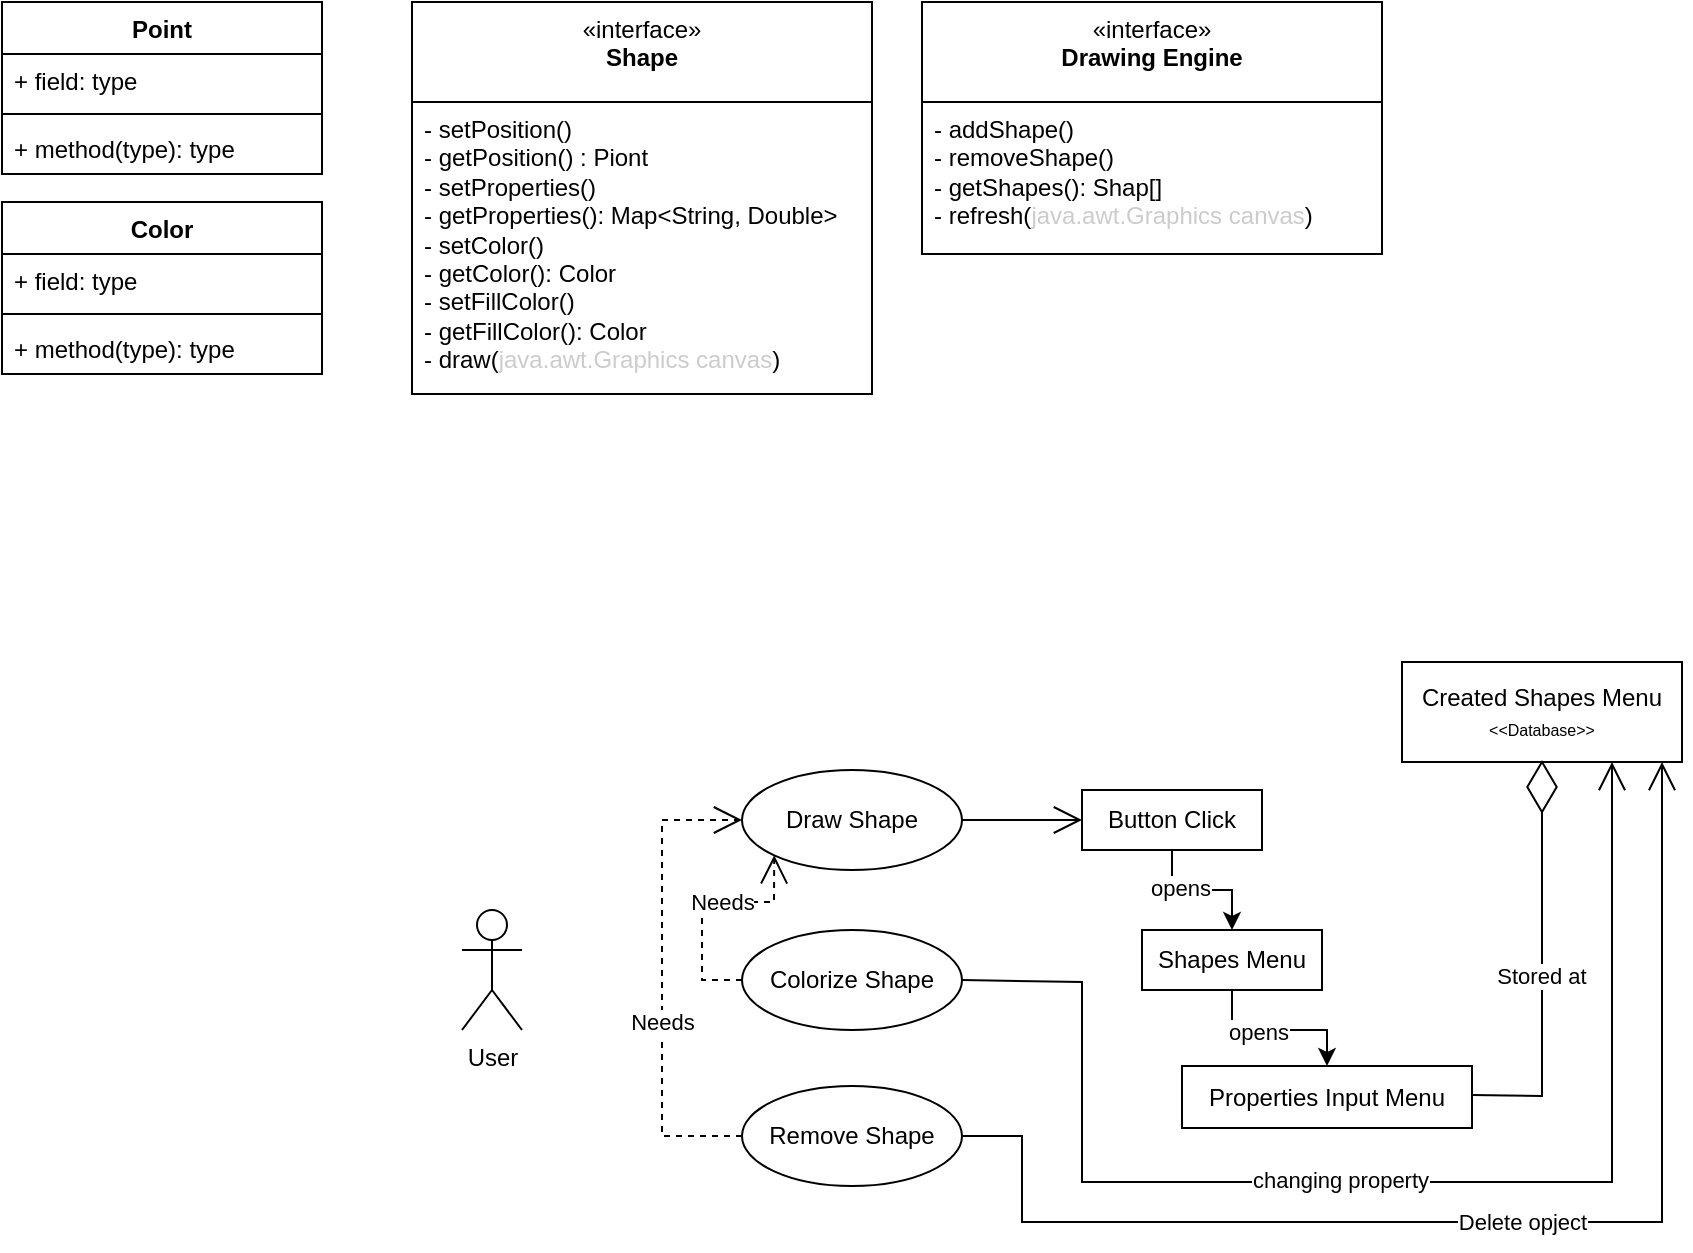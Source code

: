 <mxfile version="24.7.17">
  <diagram name="Page-1" id="pq5xsxD_SMMbnIyq-xD5">
    <mxGraphModel dx="700" dy="414" grid="1" gridSize="10" guides="1" tooltips="1" connect="1" arrows="1" fold="1" page="1" pageScale="1" pageWidth="1169" pageHeight="827" math="0" shadow="0">
      <root>
        <mxCell id="0" />
        <mxCell id="1" parent="0" />
        <mxCell id="RMKf5uSqgGsViAs_e21l-2" value="&lt;div&gt;&lt;span style=&quot;font-weight: 400;&quot;&gt;«interface»&lt;/span&gt;&lt;/div&gt;&lt;div&gt;Shape&lt;/div&gt;" style="swimlane;fontStyle=1;align=center;verticalAlign=top;childLayout=stackLayout;horizontal=1;startSize=50;horizontalStack=0;resizeParent=1;resizeParentMax=0;resizeLast=0;collapsible=1;marginBottom=0;whiteSpace=wrap;html=1;" parent="1" vertex="1">
          <mxGeometry x="425" y="110" width="230" height="196" as="geometry" />
        </mxCell>
        <mxCell id="RMKf5uSqgGsViAs_e21l-5" value="- setPosition()&lt;div&gt;- getPosition() : Piont&lt;/div&gt;&lt;div&gt;- setProperties()&lt;/div&gt;&lt;div&gt;- getProperties(): Map&amp;lt;String, Double&amp;gt;&lt;/div&gt;&lt;div&gt;- setColor()&lt;/div&gt;&lt;div&gt;- getColor(): Color&lt;/div&gt;&lt;div&gt;- setFillColor()&lt;/div&gt;&lt;div&gt;- getFillColor(): Color&lt;br&gt;&lt;/div&gt;&lt;div&gt;- draw(&lt;font color=&quot;#cccccc&quot;&gt;java.awt.Graphics canvas&lt;/font&gt;)&lt;/div&gt;" style="text;strokeColor=none;fillColor=none;align=left;verticalAlign=top;spacingLeft=4;spacingRight=4;overflow=hidden;rotatable=0;points=[[0,0.5],[1,0.5]];portConstraint=eastwest;whiteSpace=wrap;html=1;" parent="RMKf5uSqgGsViAs_e21l-2" vertex="1">
          <mxGeometry y="50" width="230" height="146" as="geometry" />
        </mxCell>
        <mxCell id="RMKf5uSqgGsViAs_e21l-6" value="Point" style="swimlane;fontStyle=1;align=center;verticalAlign=top;childLayout=stackLayout;horizontal=1;startSize=26;horizontalStack=0;resizeParent=1;resizeParentMax=0;resizeLast=0;collapsible=1;marginBottom=0;whiteSpace=wrap;html=1;" parent="1" vertex="1">
          <mxGeometry x="220" y="110" width="160" height="86" as="geometry" />
        </mxCell>
        <mxCell id="RMKf5uSqgGsViAs_e21l-7" value="+ field: type" style="text;strokeColor=none;fillColor=none;align=left;verticalAlign=top;spacingLeft=4;spacingRight=4;overflow=hidden;rotatable=0;points=[[0,0.5],[1,0.5]];portConstraint=eastwest;whiteSpace=wrap;html=1;" parent="RMKf5uSqgGsViAs_e21l-6" vertex="1">
          <mxGeometry y="26" width="160" height="26" as="geometry" />
        </mxCell>
        <mxCell id="RMKf5uSqgGsViAs_e21l-8" value="" style="line;strokeWidth=1;fillColor=none;align=left;verticalAlign=middle;spacingTop=-1;spacingLeft=3;spacingRight=3;rotatable=0;labelPosition=right;points=[];portConstraint=eastwest;strokeColor=inherit;" parent="RMKf5uSqgGsViAs_e21l-6" vertex="1">
          <mxGeometry y="52" width="160" height="8" as="geometry" />
        </mxCell>
        <mxCell id="RMKf5uSqgGsViAs_e21l-9" value="+ method(type): type" style="text;strokeColor=none;fillColor=none;align=left;verticalAlign=top;spacingLeft=4;spacingRight=4;overflow=hidden;rotatable=0;points=[[0,0.5],[1,0.5]];portConstraint=eastwest;whiteSpace=wrap;html=1;" parent="RMKf5uSqgGsViAs_e21l-6" vertex="1">
          <mxGeometry y="60" width="160" height="26" as="geometry" />
        </mxCell>
        <mxCell id="RMKf5uSqgGsViAs_e21l-10" value="Color" style="swimlane;fontStyle=1;align=center;verticalAlign=top;childLayout=stackLayout;horizontal=1;startSize=26;horizontalStack=0;resizeParent=1;resizeParentMax=0;resizeLast=0;collapsible=1;marginBottom=0;whiteSpace=wrap;html=1;" parent="1" vertex="1">
          <mxGeometry x="220" y="210" width="160" height="86" as="geometry" />
        </mxCell>
        <mxCell id="RMKf5uSqgGsViAs_e21l-11" value="+ field: type" style="text;strokeColor=none;fillColor=none;align=left;verticalAlign=top;spacingLeft=4;spacingRight=4;overflow=hidden;rotatable=0;points=[[0,0.5],[1,0.5]];portConstraint=eastwest;whiteSpace=wrap;html=1;" parent="RMKf5uSqgGsViAs_e21l-10" vertex="1">
          <mxGeometry y="26" width="160" height="26" as="geometry" />
        </mxCell>
        <mxCell id="RMKf5uSqgGsViAs_e21l-12" value="" style="line;strokeWidth=1;fillColor=none;align=left;verticalAlign=middle;spacingTop=-1;spacingLeft=3;spacingRight=3;rotatable=0;labelPosition=right;points=[];portConstraint=eastwest;strokeColor=inherit;" parent="RMKf5uSqgGsViAs_e21l-10" vertex="1">
          <mxGeometry y="52" width="160" height="8" as="geometry" />
        </mxCell>
        <mxCell id="RMKf5uSqgGsViAs_e21l-13" value="+ method(type): type" style="text;strokeColor=none;fillColor=none;align=left;verticalAlign=top;spacingLeft=4;spacingRight=4;overflow=hidden;rotatable=0;points=[[0,0.5],[1,0.5]];portConstraint=eastwest;whiteSpace=wrap;html=1;" parent="RMKf5uSqgGsViAs_e21l-10" vertex="1">
          <mxGeometry y="60" width="160" height="26" as="geometry" />
        </mxCell>
        <mxCell id="RMKf5uSqgGsViAs_e21l-17" value="&lt;span style=&quot;font-weight: 400;&quot;&gt;«interface»&lt;/span&gt;&lt;br style=&quot;font-weight: 400;&quot;&gt;&lt;b&gt;Drawing Engine&lt;/b&gt;" style="swimlane;fontStyle=1;align=center;verticalAlign=top;childLayout=stackLayout;horizontal=1;startSize=50;horizontalStack=0;resizeParent=1;resizeParentMax=0;resizeLast=0;collapsible=1;marginBottom=0;whiteSpace=wrap;html=1;" parent="1" vertex="1">
          <mxGeometry x="680" y="110" width="230" height="126" as="geometry" />
        </mxCell>
        <mxCell id="RMKf5uSqgGsViAs_e21l-20" value="- addShape()&lt;div&gt;&lt;span style=&quot;background-color: initial;&quot;&gt;- removeShape()&lt;/span&gt;&lt;/div&gt;&lt;div&gt;&lt;span style=&quot;background-color: initial;&quot;&gt;- getShapes(): Shap[]&lt;/span&gt;&lt;/div&gt;&lt;div&gt;- refresh(&lt;span style=&quot;background-color: initial;&quot;&gt;&lt;font color=&quot;#cccccc&quot;&gt;java.awt.Graphics canvas&lt;/font&gt;&lt;/span&gt;&lt;span style=&quot;background-color: initial;&quot;&gt;)&lt;/span&gt;&lt;/div&gt;" style="text;strokeColor=none;fillColor=none;align=left;verticalAlign=top;spacingLeft=4;spacingRight=4;overflow=hidden;rotatable=0;points=[[0,0.5],[1,0.5]];portConstraint=eastwest;whiteSpace=wrap;html=1;" parent="RMKf5uSqgGsViAs_e21l-17" vertex="1">
          <mxGeometry y="50" width="230" height="76" as="geometry" />
        </mxCell>
        <mxCell id="RMKf5uSqgGsViAs_e21l-21" value="User" style="shape=umlActor;verticalLabelPosition=bottom;verticalAlign=top;html=1;" parent="1" vertex="1">
          <mxGeometry x="450" y="564" width="30" height="60" as="geometry" />
        </mxCell>
        <mxCell id="RMKf5uSqgGsViAs_e21l-22" value="Draw Shape" style="ellipse;whiteSpace=wrap;html=1;" parent="1" vertex="1">
          <mxGeometry x="590" y="494" width="110" height="50" as="geometry" />
        </mxCell>
        <mxCell id="RMKf5uSqgGsViAs_e21l-23" value="Colorize Shape" style="ellipse;whiteSpace=wrap;html=1;" parent="1" vertex="1">
          <mxGeometry x="590" y="574" width="110" height="50" as="geometry" />
        </mxCell>
        <mxCell id="RMKf5uSqgGsViAs_e21l-24" value="Remove Shape" style="ellipse;whiteSpace=wrap;html=1;" parent="1" vertex="1">
          <mxGeometry x="590" y="652" width="110" height="50" as="geometry" />
        </mxCell>
        <mxCell id="RMKf5uSqgGsViAs_e21l-32" value="" style="edgeStyle=orthogonalEdgeStyle;rounded=0;orthogonalLoop=1;jettySize=auto;html=1;" parent="1" source="RMKf5uSqgGsViAs_e21l-27" target="RMKf5uSqgGsViAs_e21l-28" edge="1">
          <mxGeometry relative="1" as="geometry" />
        </mxCell>
        <mxCell id="RMKf5uSqgGsViAs_e21l-38" value="opens" style="edgeLabel;html=1;align=center;verticalAlign=middle;resizable=0;points=[];" parent="RMKf5uSqgGsViAs_e21l-32" vertex="1" connectable="0">
          <mxGeometry x="-0.316" y="1" relative="1" as="geometry">
            <mxPoint as="offset" />
          </mxGeometry>
        </mxCell>
        <mxCell id="RMKf5uSqgGsViAs_e21l-27" value="Button Click" style="html=1;whiteSpace=wrap;" parent="1" vertex="1">
          <mxGeometry x="760" y="504" width="90" height="30" as="geometry" />
        </mxCell>
        <mxCell id="RMKf5uSqgGsViAs_e21l-31" value="" style="edgeStyle=orthogonalEdgeStyle;rounded=0;orthogonalLoop=1;jettySize=auto;html=1;" parent="1" source="RMKf5uSqgGsViAs_e21l-28" target="RMKf5uSqgGsViAs_e21l-30" edge="1">
          <mxGeometry relative="1" as="geometry" />
        </mxCell>
        <mxCell id="RMKf5uSqgGsViAs_e21l-39" value="opens" style="edgeLabel;html=1;align=center;verticalAlign=middle;resizable=0;points=[];" parent="RMKf5uSqgGsViAs_e21l-31" vertex="1" connectable="0">
          <mxGeometry x="-0.238" y="-1" relative="1" as="geometry">
            <mxPoint as="offset" />
          </mxGeometry>
        </mxCell>
        <mxCell id="RMKf5uSqgGsViAs_e21l-28" value="Shapes Menu" style="html=1;whiteSpace=wrap;" parent="1" vertex="1">
          <mxGeometry x="790" y="574" width="90" height="30" as="geometry" />
        </mxCell>
        <mxCell id="RMKf5uSqgGsViAs_e21l-30" value="Properties Input Menu" style="whiteSpace=wrap;html=1;" parent="1" vertex="1">
          <mxGeometry x="810" y="642" width="145" height="31" as="geometry" />
        </mxCell>
        <mxCell id="RMKf5uSqgGsViAs_e21l-33" value="" style="endArrow=open;endFill=1;endSize=12;html=1;rounded=0;exitX=1;exitY=0.5;exitDx=0;exitDy=0;entryX=0;entryY=0.5;entryDx=0;entryDy=0;" parent="1" source="RMKf5uSqgGsViAs_e21l-22" target="RMKf5uSqgGsViAs_e21l-27" edge="1">
          <mxGeometry width="160" relative="1" as="geometry">
            <mxPoint x="380" y="550" as="sourcePoint" />
            <mxPoint x="540" y="550" as="targetPoint" />
            <Array as="points" />
          </mxGeometry>
        </mxCell>
        <mxCell id="RMKf5uSqgGsViAs_e21l-34" value="Created Shapes Menu&lt;div&gt;&lt;font style=&quot;font-size: 8px;&quot;&gt;&amp;lt;&amp;lt;Database&amp;gt;&amp;gt;&lt;/font&gt;&lt;/div&gt;" style="html=1;whiteSpace=wrap;" parent="1" vertex="1">
          <mxGeometry x="920" y="440" width="140" height="50" as="geometry" />
        </mxCell>
        <mxCell id="RMKf5uSqgGsViAs_e21l-36" value="" style="endArrow=diamondThin;endFill=0;endSize=24;html=1;rounded=0;entryX=0.5;entryY=1;entryDx=0;entryDy=0;exitX=1;exitY=0.5;exitDx=0;exitDy=0;" parent="1" edge="1">
          <mxGeometry width="160" relative="1" as="geometry">
            <mxPoint x="955" y="656.5" as="sourcePoint" />
            <mxPoint x="990" y="489" as="targetPoint" />
            <Array as="points">
              <mxPoint x="990" y="657" />
            </Array>
          </mxGeometry>
        </mxCell>
        <mxCell id="RMKf5uSqgGsViAs_e21l-37" value="Stored at&amp;nbsp;" style="edgeLabel;html=1;align=center;verticalAlign=middle;resizable=0;points=[];" parent="RMKf5uSqgGsViAs_e21l-36" vertex="1" connectable="0">
          <mxGeometry x="-0.061" y="-1" relative="1" as="geometry">
            <mxPoint as="offset" />
          </mxGeometry>
        </mxCell>
        <mxCell id="RMKf5uSqgGsViAs_e21l-41" value="" style="endArrow=open;endFill=1;endSize=12;html=1;rounded=0;exitX=1;exitY=0.5;exitDx=0;exitDy=0;entryX=0.75;entryY=1;entryDx=0;entryDy=0;" parent="1" edge="1">
          <mxGeometry width="160" relative="1" as="geometry">
            <mxPoint x="700" y="599" as="sourcePoint" />
            <mxPoint x="1025" y="490" as="targetPoint" />
            <Array as="points">
              <mxPoint x="760" y="600" />
              <mxPoint x="760" y="700" />
              <mxPoint x="1025" y="700" />
            </Array>
          </mxGeometry>
        </mxCell>
        <mxCell id="RMKf5uSqgGsViAs_e21l-42" value="changing property" style="edgeLabel;html=1;align=center;verticalAlign=middle;resizable=0;points=[];" parent="RMKf5uSqgGsViAs_e21l-41" vertex="1" connectable="0">
          <mxGeometry x="-0.091" y="1" relative="1" as="geometry">
            <mxPoint as="offset" />
          </mxGeometry>
        </mxCell>
        <mxCell id="RMKf5uSqgGsViAs_e21l-43" value="" style="endArrow=open;endFill=1;endSize=12;html=1;rounded=0;exitX=1;exitY=0.5;exitDx=0;exitDy=0;" parent="1" source="RMKf5uSqgGsViAs_e21l-24" edge="1">
          <mxGeometry width="160" relative="1" as="geometry">
            <mxPoint x="740" y="570" as="sourcePoint" />
            <mxPoint x="1050" y="490" as="targetPoint" />
            <Array as="points">
              <mxPoint x="730" y="677" />
              <mxPoint x="730" y="720" />
              <mxPoint x="1050" y="720" />
            </Array>
          </mxGeometry>
        </mxCell>
        <mxCell id="RMKf5uSqgGsViAs_e21l-44" value="Delete opject" style="edgeLabel;html=1;align=center;verticalAlign=middle;resizable=0;points=[];" parent="RMKf5uSqgGsViAs_e21l-43" vertex="1" connectable="0">
          <mxGeometry x="0.036" relative="1" as="geometry">
            <mxPoint as="offset" />
          </mxGeometry>
        </mxCell>
        <mxCell id="USz4Qo-gf9uDBhj3zrDa-1" value="Needs" style="endArrow=open;endSize=12;dashed=1;html=1;rounded=0;exitX=0;exitY=0.5;exitDx=0;exitDy=0;entryX=0;entryY=1;entryDx=0;entryDy=0;" parent="1" source="RMKf5uSqgGsViAs_e21l-23" target="RMKf5uSqgGsViAs_e21l-22" edge="1">
          <mxGeometry x="0.165" width="160" relative="1" as="geometry">
            <mxPoint x="630" y="590" as="sourcePoint" />
            <mxPoint x="790" y="590" as="targetPoint" />
            <Array as="points">
              <mxPoint x="570" y="599" />
              <mxPoint x="570" y="560" />
              <mxPoint x="606" y="560" />
            </Array>
            <mxPoint as="offset" />
          </mxGeometry>
        </mxCell>
        <mxCell id="USz4Qo-gf9uDBhj3zrDa-2" value="Needs" style="endArrow=open;endSize=12;dashed=1;html=1;rounded=0;exitX=0;exitY=0.5;exitDx=0;exitDy=0;entryX=0;entryY=0.5;entryDx=0;entryDy=0;" parent="1" source="RMKf5uSqgGsViAs_e21l-24" target="RMKf5uSqgGsViAs_e21l-22" edge="1">
          <mxGeometry x="-0.185" width="160" relative="1" as="geometry">
            <mxPoint x="560.15" y="679.5" as="sourcePoint" />
            <mxPoint x="560.15" y="635.5" as="targetPoint" />
            <Array as="points">
              <mxPoint x="550" y="677" />
              <mxPoint x="550" y="519" />
            </Array>
            <mxPoint as="offset" />
          </mxGeometry>
        </mxCell>
      </root>
    </mxGraphModel>
  </diagram>
</mxfile>
